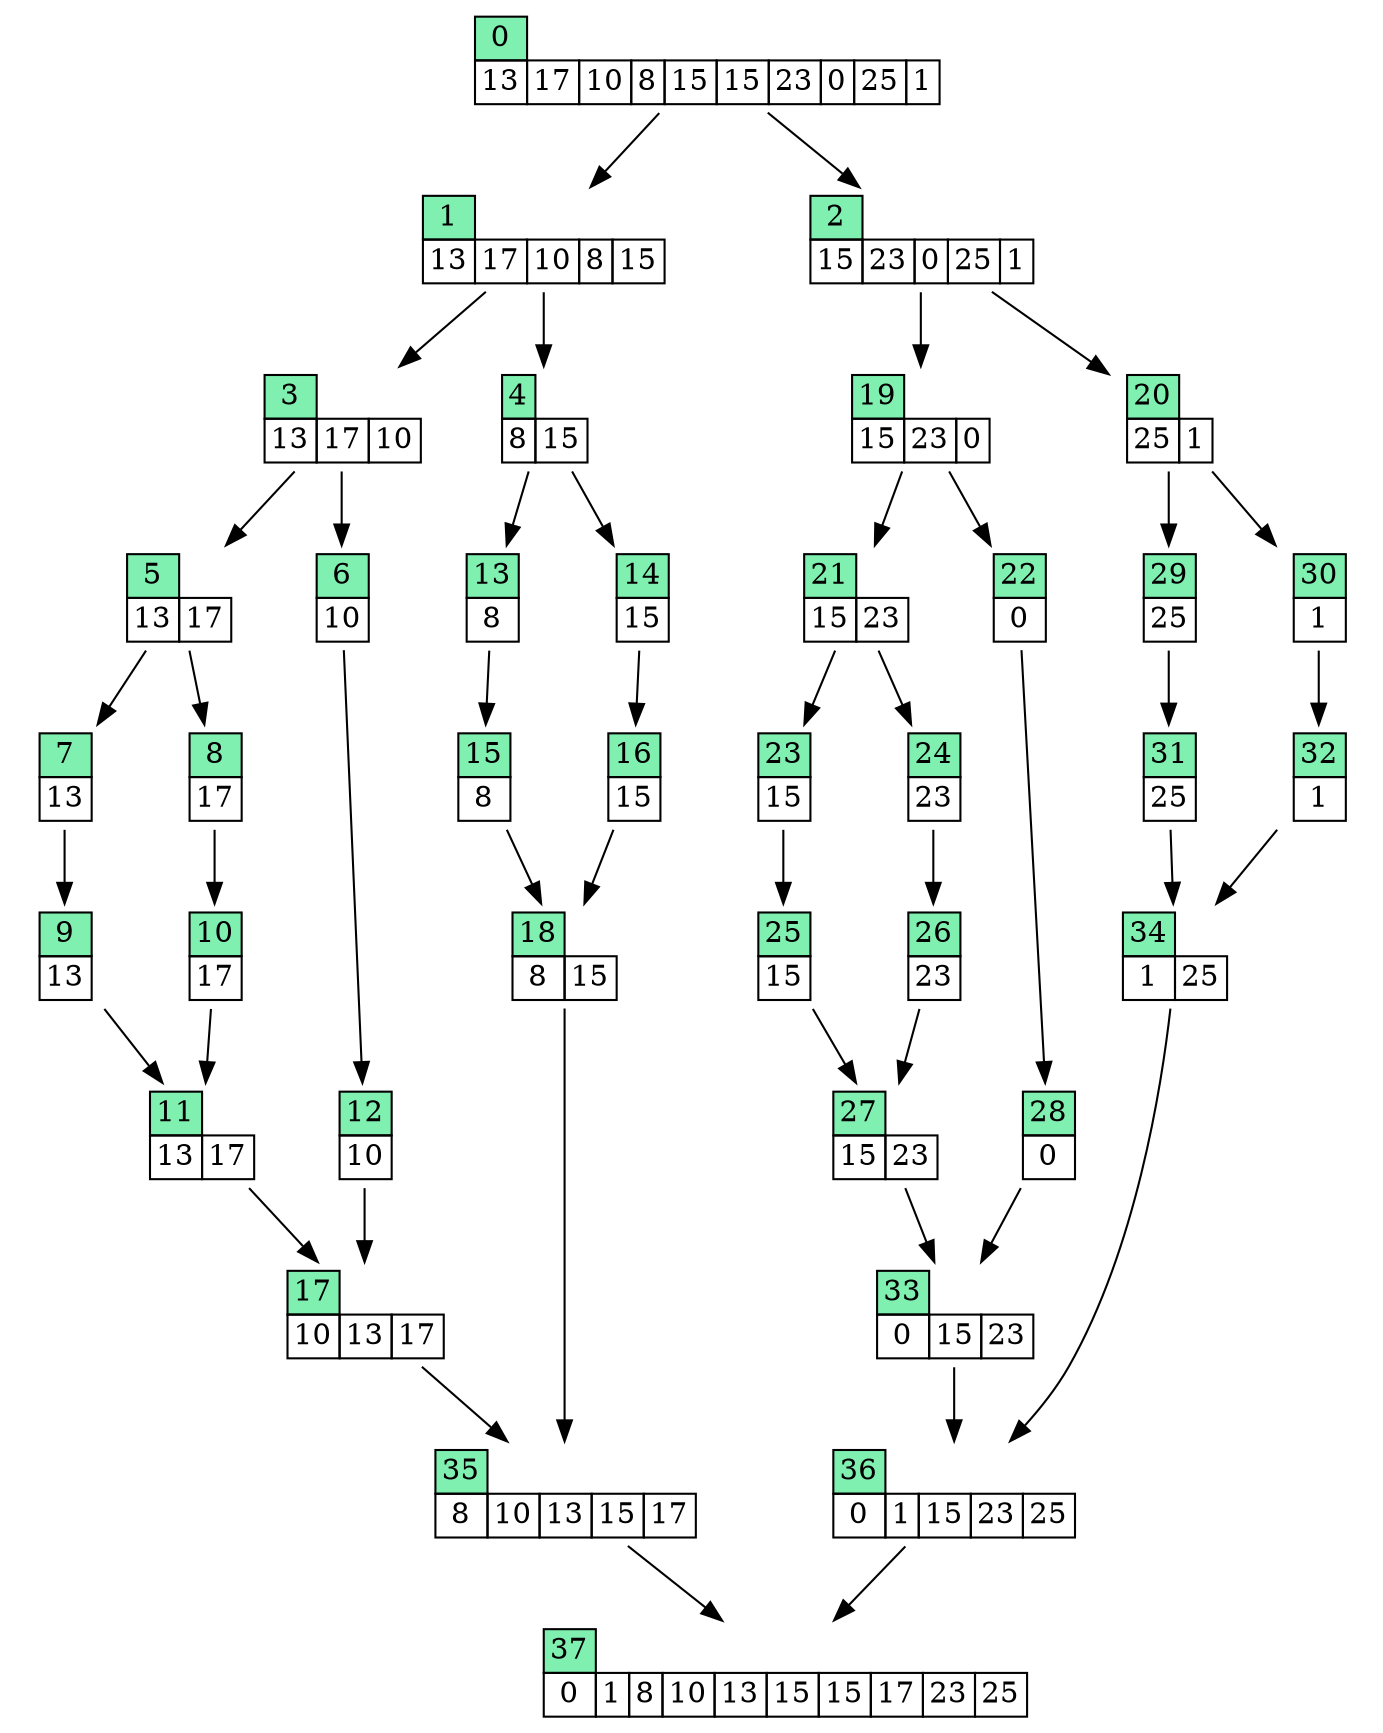 digraph g
{ 
node [shape=plaintext]
node_before0_9 [label=<
<TABLE BORDER="0" CELLBORDER="1" CELLSPACING="0">
<TR><TD bgcolor="#80f0b0">0</TD></TR><TR><TD>13</TD>
<TD>17</TD>
<TD>10</TD>
<TD>8</TD>
<TD>15</TD>
<TD>15</TD>
<TD>23</TD>
<TD>0</TD>
<TD>25</TD>
<TD>1</TD>
</TR> </TABLE>>];
node_before0_4 [label=<
<TABLE BORDER="0" CELLBORDER="1" CELLSPACING="0">
<TR><TD bgcolor="#80f0b0">1</TD></TR><TR><TD>13</TD>
<TD>17</TD>
<TD>10</TD>
<TD>8</TD>
<TD>15</TD>
</TR> </TABLE>>];
node_before5_9 [label=<
<TABLE BORDER="0" CELLBORDER="1" CELLSPACING="0">
<TR><TD bgcolor="#80f0b0">2</TD></TR><TR><TD>15</TD>
<TD>23</TD>
<TD>0</TD>
<TD>25</TD>
<TD>1</TD>
</TR> </TABLE>>];
node_before0_9 -> node_before0_4
node_before0_9 -> node_before5_9
node_before0_2 [label=<
<TABLE BORDER="0" CELLBORDER="1" CELLSPACING="0">
<TR><TD bgcolor="#80f0b0">3</TD></TR><TR><TD>13</TD>
<TD>17</TD>
<TD>10</TD>
</TR> </TABLE>>];
node_before3_4 [label=<
<TABLE BORDER="0" CELLBORDER="1" CELLSPACING="0">
<TR><TD bgcolor="#80f0b0">4</TD></TR><TR><TD>8</TD>
<TD>15</TD>
</TR> </TABLE>>];
node_before0_4 -> node_before0_2
node_before0_4 -> node_before3_4
node_before0_1 [label=<
<TABLE BORDER="0" CELLBORDER="1" CELLSPACING="0">
<TR><TD bgcolor="#80f0b0">5</TD></TR><TR><TD>13</TD>
<TD>17</TD>
</TR> </TABLE>>];
node_before2_2 [label=<
<TABLE BORDER="0" CELLBORDER="1" CELLSPACING="0">
<TR><TD bgcolor="#80f0b0">6</TD></TR><TR><TD>10</TD>
</TR> </TABLE>>];
node_before0_2 -> node_before0_1
node_before0_2 -> node_before2_2
node_before0_0 [label=<
<TABLE BORDER="0" CELLBORDER="1" CELLSPACING="0">
<TR><TD bgcolor="#80f0b0">7</TD></TR><TR><TD>13</TD>
</TR> </TABLE>>];
node_before1_1 [label=<
<TABLE BORDER="0" CELLBORDER="1" CELLSPACING="0">
<TR><TD bgcolor="#80f0b0">8</TD></TR><TR><TD>17</TD>
</TR> </TABLE>>];
node_before0_1 -> node_before0_0
node_before0_1 -> node_before1_1
node_before0_0 -> node_after0_0
node_before1_1 -> node_after1_1
node_after0_0 [label=<
<TABLE BORDER="0" CELLBORDER="1" CELLSPACING="0">
<TR><TD bgcolor="#80f0b0">9</TD></TR><TR><TD>13</TD>
</TR> </TABLE>>];
node_after1_1 [label=<
<TABLE BORDER="0" CELLBORDER="1" CELLSPACING="0">
<TR><TD bgcolor="#80f0b0">10</TD></TR><TR><TD>17</TD>
</TR> </TABLE>>];
node_after0_0 -> node_after0_1
node_after1_1 -> node_after0_1
node_before2_2 -> node_after2_2
node_after0_1 [label=<
<TABLE BORDER="0" CELLBORDER="1" CELLSPACING="0">
<TR><TD bgcolor="#80f0b0">11</TD></TR><TR><TD>13</TD>
<TD>17</TD>
</TR> </TABLE>>];
node_after2_2 [label=<
<TABLE BORDER="0" CELLBORDER="1" CELLSPACING="0">
<TR><TD bgcolor="#80f0b0">12</TD></TR><TR><TD>10</TD>
</TR> </TABLE>>];
node_after0_1 -> node_after0_2
node_after2_2 -> node_after0_2
node_before3_3 [label=<
<TABLE BORDER="0" CELLBORDER="1" CELLSPACING="0">
<TR><TD bgcolor="#80f0b0">13</TD></TR><TR><TD>8</TD>
</TR> </TABLE>>];
node_before4_4 [label=<
<TABLE BORDER="0" CELLBORDER="1" CELLSPACING="0">
<TR><TD bgcolor="#80f0b0">14</TD></TR><TR><TD>15</TD>
</TR> </TABLE>>];
node_before3_4 -> node_before3_3
node_before3_4 -> node_before4_4
node_before3_3 -> node_after3_3
node_before4_4 -> node_after4_4
node_after3_3 [label=<
<TABLE BORDER="0" CELLBORDER="1" CELLSPACING="0">
<TR><TD bgcolor="#80f0b0">15</TD></TR><TR><TD>8</TD>
</TR> </TABLE>>];
node_after4_4 [label=<
<TABLE BORDER="0" CELLBORDER="1" CELLSPACING="0">
<TR><TD bgcolor="#80f0b0">16</TD></TR><TR><TD>15</TD>
</TR> </TABLE>>];
node_after3_3 -> node_after3_4
node_after4_4 -> node_after3_4
node_after0_2 [label=<
<TABLE BORDER="0" CELLBORDER="1" CELLSPACING="0">
<TR><TD bgcolor="#80f0b0">17</TD></TR><TR><TD>10</TD>
<TD>13</TD>
<TD>17</TD>
</TR> </TABLE>>];
node_after3_4 [label=<
<TABLE BORDER="0" CELLBORDER="1" CELLSPACING="0">
<TR><TD bgcolor="#80f0b0">18</TD></TR><TR><TD>8</TD>
<TD>15</TD>
</TR> </TABLE>>];
node_after0_2 -> node_after0_4
node_after3_4 -> node_after0_4
node_before5_7 [label=<
<TABLE BORDER="0" CELLBORDER="1" CELLSPACING="0">
<TR><TD bgcolor="#80f0b0">19</TD></TR><TR><TD>15</TD>
<TD>23</TD>
<TD>0</TD>
</TR> </TABLE>>];
node_before8_9 [label=<
<TABLE BORDER="0" CELLBORDER="1" CELLSPACING="0">
<TR><TD bgcolor="#80f0b0">20</TD></TR><TR><TD>25</TD>
<TD>1</TD>
</TR> </TABLE>>];
node_before5_9 -> node_before5_7
node_before5_9 -> node_before8_9
node_before5_6 [label=<
<TABLE BORDER="0" CELLBORDER="1" CELLSPACING="0">
<TR><TD bgcolor="#80f0b0">21</TD></TR><TR><TD>15</TD>
<TD>23</TD>
</TR> </TABLE>>];
node_before7_7 [label=<
<TABLE BORDER="0" CELLBORDER="1" CELLSPACING="0">
<TR><TD bgcolor="#80f0b0">22</TD></TR><TR><TD>0</TD>
</TR> </TABLE>>];
node_before5_7 -> node_before5_6
node_before5_7 -> node_before7_7
node_before5_5 [label=<
<TABLE BORDER="0" CELLBORDER="1" CELLSPACING="0">
<TR><TD bgcolor="#80f0b0">23</TD></TR><TR><TD>15</TD>
</TR> </TABLE>>];
node_before6_6 [label=<
<TABLE BORDER="0" CELLBORDER="1" CELLSPACING="0">
<TR><TD bgcolor="#80f0b0">24</TD></TR><TR><TD>23</TD>
</TR> </TABLE>>];
node_before5_6 -> node_before5_5
node_before5_6 -> node_before6_6
node_before5_5 -> node_after5_5
node_before6_6 -> node_after6_6
node_after5_5 [label=<
<TABLE BORDER="0" CELLBORDER="1" CELLSPACING="0">
<TR><TD bgcolor="#80f0b0">25</TD></TR><TR><TD>15</TD>
</TR> </TABLE>>];
node_after6_6 [label=<
<TABLE BORDER="0" CELLBORDER="1" CELLSPACING="0">
<TR><TD bgcolor="#80f0b0">26</TD></TR><TR><TD>23</TD>
</TR> </TABLE>>];
node_after5_5 -> node_after5_6
node_after6_6 -> node_after5_6
node_before7_7 -> node_after7_7
node_after5_6 [label=<
<TABLE BORDER="0" CELLBORDER="1" CELLSPACING="0">
<TR><TD bgcolor="#80f0b0">27</TD></TR><TR><TD>15</TD>
<TD>23</TD>
</TR> </TABLE>>];
node_after7_7 [label=<
<TABLE BORDER="0" CELLBORDER="1" CELLSPACING="0">
<TR><TD bgcolor="#80f0b0">28</TD></TR><TR><TD>0</TD>
</TR> </TABLE>>];
node_after5_6 -> node_after5_7
node_after7_7 -> node_after5_7
node_before8_8 [label=<
<TABLE BORDER="0" CELLBORDER="1" CELLSPACING="0">
<TR><TD bgcolor="#80f0b0">29</TD></TR><TR><TD>25</TD>
</TR> </TABLE>>];
node_before9_9 [label=<
<TABLE BORDER="0" CELLBORDER="1" CELLSPACING="0">
<TR><TD bgcolor="#80f0b0">30</TD></TR><TR><TD>1</TD>
</TR> </TABLE>>];
node_before8_9 -> node_before8_8
node_before8_9 -> node_before9_9
node_before8_8 -> node_after8_8
node_before9_9 -> node_after9_9
node_after8_8 [label=<
<TABLE BORDER="0" CELLBORDER="1" CELLSPACING="0">
<TR><TD bgcolor="#80f0b0">31</TD></TR><TR><TD>25</TD>
</TR> </TABLE>>];
node_after9_9 [label=<
<TABLE BORDER="0" CELLBORDER="1" CELLSPACING="0">
<TR><TD bgcolor="#80f0b0">32</TD></TR><TR><TD>1</TD>
</TR> </TABLE>>];
node_after8_8 -> node_after8_9
node_after9_9 -> node_after8_9
node_after5_7 [label=<
<TABLE BORDER="0" CELLBORDER="1" CELLSPACING="0">
<TR><TD bgcolor="#80f0b0">33</TD></TR><TR><TD>0</TD>
<TD>15</TD>
<TD>23</TD>
</TR> </TABLE>>];
node_after8_9 [label=<
<TABLE BORDER="0" CELLBORDER="1" CELLSPACING="0">
<TR><TD bgcolor="#80f0b0">34</TD></TR><TR><TD>1</TD>
<TD>25</TD>
</TR> </TABLE>>];
node_after5_7 -> node_after5_9
node_after8_9 -> node_after5_9
node_after0_4 [label=<
<TABLE BORDER="0" CELLBORDER="1" CELLSPACING="0">
<TR><TD bgcolor="#80f0b0">35</TD></TR><TR><TD>8</TD>
<TD>10</TD>
<TD>13</TD>
<TD>15</TD>
<TD>17</TD>
</TR> </TABLE>>];
node_after5_9 [label=<
<TABLE BORDER="0" CELLBORDER="1" CELLSPACING="0">
<TR><TD bgcolor="#80f0b0">36</TD></TR><TR><TD>0</TD>
<TD>1</TD>
<TD>15</TD>
<TD>23</TD>
<TD>25</TD>
</TR> </TABLE>>];
node_after0_4 -> node_after0_9
node_after5_9 -> node_after0_9
node_after0_9 [label=<
<TABLE BORDER="0" CELLBORDER="1" CELLSPACING="0">
<TR><TD bgcolor="#80f0b0">37</TD></TR><TR><TD>0</TD>
<TD>1</TD>
<TD>8</TD>
<TD>10</TD>
<TD>13</TD>
<TD>15</TD>
<TD>15</TD>
<TD>17</TD>
<TD>23</TD>
<TD>25</TD>
</TR> </TABLE>>];
}
